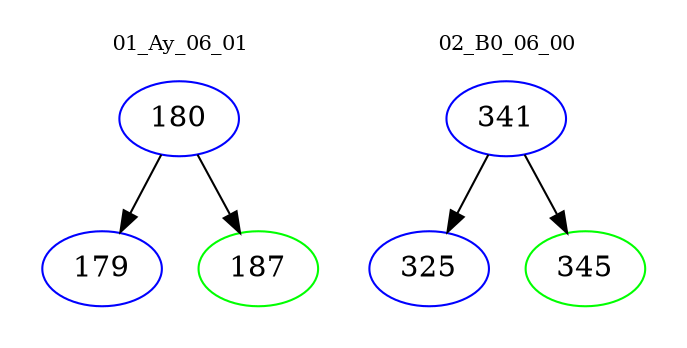 digraph{
subgraph cluster_0 {
color = white
label = "01_Ay_06_01";
fontsize=10;
T0_180 [label="180", color="blue"]
T0_180 -> T0_179 [color="black"]
T0_179 [label="179", color="blue"]
T0_180 -> T0_187 [color="black"]
T0_187 [label="187", color="green"]
}
subgraph cluster_1 {
color = white
label = "02_B0_06_00";
fontsize=10;
T1_341 [label="341", color="blue"]
T1_341 -> T1_325 [color="black"]
T1_325 [label="325", color="blue"]
T1_341 -> T1_345 [color="black"]
T1_345 [label="345", color="green"]
}
}

